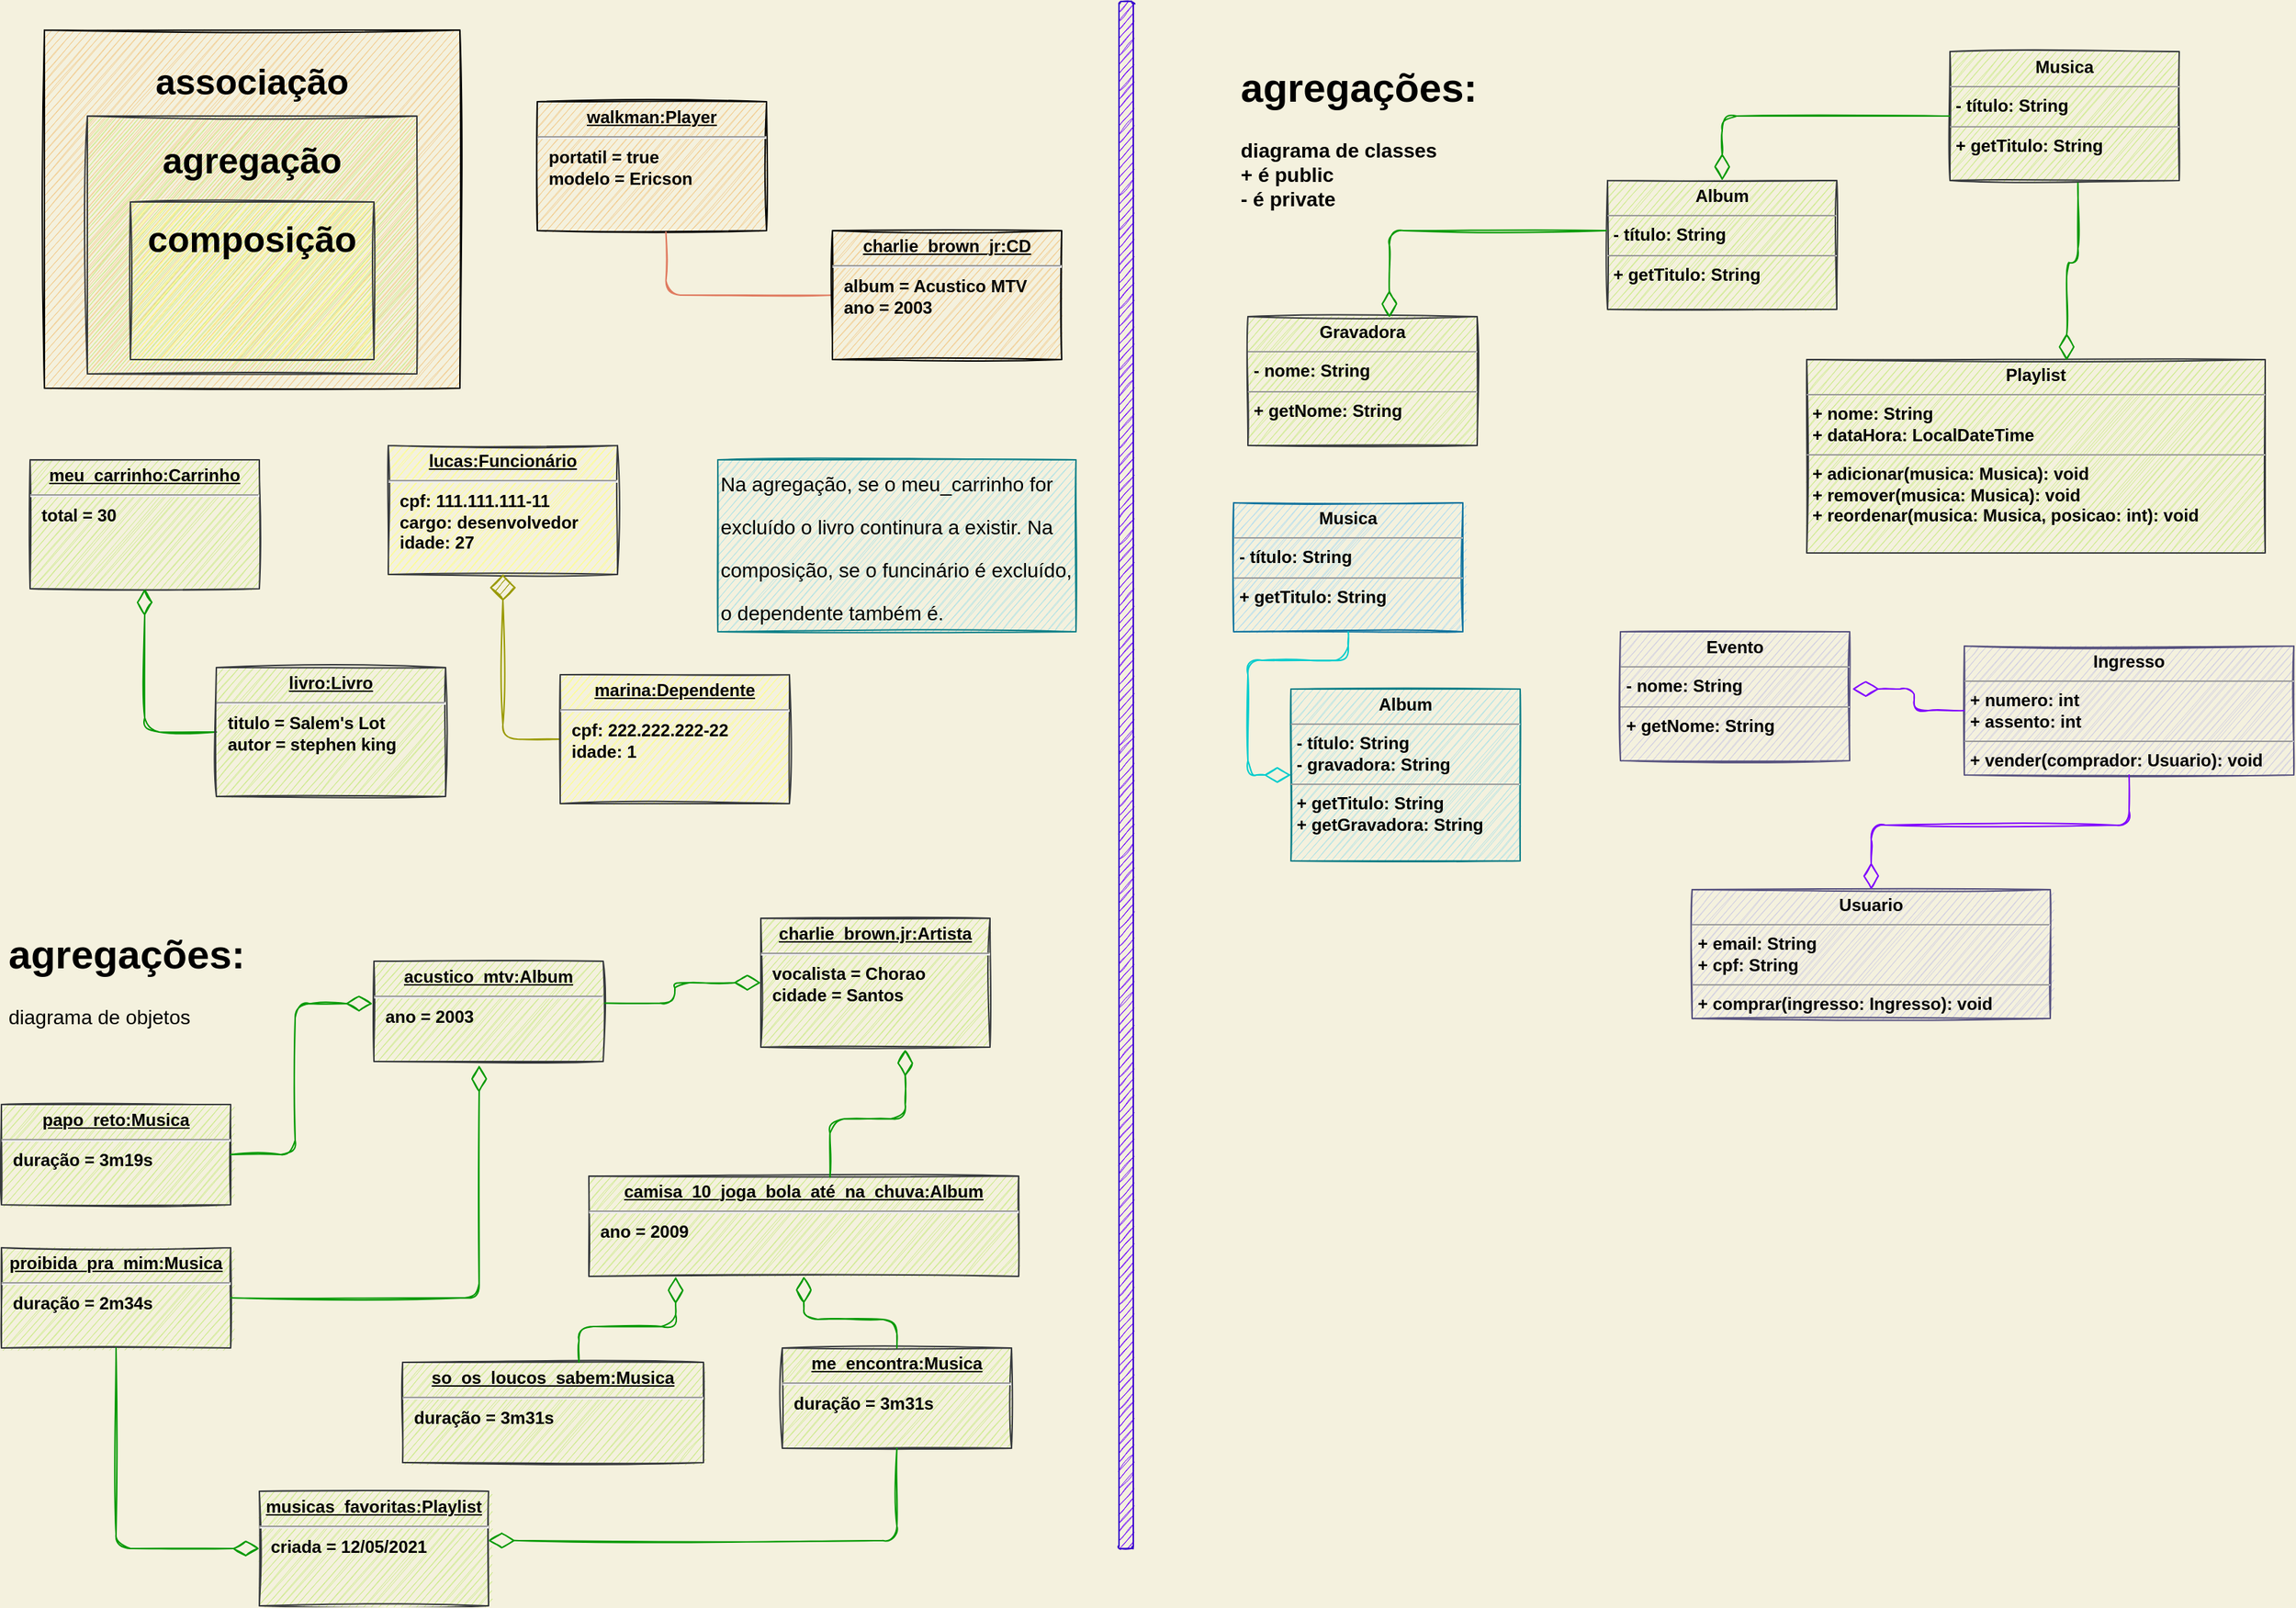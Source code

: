 <mxfile version="18.1.3" type="device"><diagram id="IR1mzdjfRpLflZi7iiMT" name="Page-1"><mxGraphModel dx="1422" dy="794" grid="1" gridSize="10" guides="1" tooltips="1" connect="1" arrows="1" fold="1" page="1" pageScale="1" pageWidth="827" pageHeight="1169" background="#F4F1DE" math="0" shadow="0"><root><mxCell id="0"/><mxCell id="1" parent="0"/><mxCell id="eGNEnY-xpS5idLWhx4ZI-6" value="&lt;b&gt;associação&lt;br&gt;&lt;br&gt;&lt;br&gt;&lt;br&gt;&lt;br&gt;&lt;br&gt;&lt;br&gt;&lt;/b&gt;" style="rounded=0;whiteSpace=wrap;html=1;glass=0;sketch=1;fontSize=25;fontColor=#000000;strokeColor=#000000;strokeWidth=1;fillColor=#F2CC8F;gradientColor=none;" parent="1" vertex="1"><mxGeometry x="70" y="50" width="290" height="250" as="geometry"/></mxCell><mxCell id="eGNEnY-xpS5idLWhx4ZI-8" value="&lt;p style=&quot;margin:0px;margin-top:4px;text-align:center;text-decoration:underline;&quot;&gt;&lt;b&gt;walkman:Player&lt;/b&gt;&lt;/p&gt;&lt;hr&gt;&lt;p style=&quot;margin:0px;margin-left:8px;&quot;&gt;&lt;b&gt;portatil = true&lt;br&gt;modelo = Ericson&lt;/b&gt;&lt;/p&gt;" style="verticalAlign=top;align=left;overflow=fill;fontSize=12;fontFamily=Helvetica;html=1;rounded=0;glass=0;sketch=1;fontColor=#000000;strokeColor=#000000;strokeWidth=1;fillColor=#F2CC8F;gradientColor=none;" parent="1" vertex="1"><mxGeometry x="414" y="100" width="160" height="90" as="geometry"/></mxCell><mxCell id="eGNEnY-xpS5idLWhx4ZI-10" style="edgeStyle=orthogonalEdgeStyle;sketch=1;orthogonalLoop=1;jettySize=auto;html=1;exitX=0;exitY=0.5;exitDx=0;exitDy=0;entryX=0.561;entryY=1.011;entryDx=0;entryDy=0;entryPerimeter=0;fontSize=25;fontColor=#000000;strokeColor=#E07A5F;fillColor=#F2CC8F;endArrow=none;endFill=0;rounded=1;" parent="1" source="eGNEnY-xpS5idLWhx4ZI-9" target="eGNEnY-xpS5idLWhx4ZI-8" edge="1"><mxGeometry relative="1" as="geometry"/></mxCell><mxCell id="eGNEnY-xpS5idLWhx4ZI-9" value="&lt;p style=&quot;margin:0px;margin-top:4px;text-align:center;text-decoration:underline;&quot;&gt;&lt;b&gt;charlie_brown_jr:CD&lt;/b&gt;&lt;/p&gt;&lt;hr&gt;&lt;p style=&quot;margin:0px;margin-left:8px;&quot;&gt;&lt;b&gt;album = Acustico MTV&lt;/b&gt;&lt;/p&gt;&lt;p style=&quot;margin:0px;margin-left:8px;&quot;&gt;&lt;b&gt;ano = 2003&lt;/b&gt;&lt;/p&gt;" style="verticalAlign=top;align=left;overflow=fill;fontSize=12;fontFamily=Helvetica;html=1;rounded=0;glass=0;sketch=1;fontColor=#000000;strokeColor=#000000;strokeWidth=1;fillColor=#F2CC8F;gradientColor=none;" parent="1" vertex="1"><mxGeometry x="620" y="190" width="160" height="90" as="geometry"/></mxCell><mxCell id="eGNEnY-xpS5idLWhx4ZI-12" value="&lt;b&gt;agregação&lt;br&gt;&lt;br&gt;&lt;br&gt;&lt;br&gt;&lt;br&gt;&lt;/b&gt;" style="rounded=0;whiteSpace=wrap;html=1;glass=0;sketch=1;fontSize=25;strokeColor=#36393d;strokeWidth=1;fillColor=#cdeb8b;fontColor=#000000;" parent="1" vertex="1"><mxGeometry x="100" y="110" width="230" height="180" as="geometry"/></mxCell><mxCell id="eGNEnY-xpS5idLWhx4ZI-13" value="&lt;b&gt;composição&lt;br&gt;&lt;br&gt;&lt;br&gt;&lt;/b&gt;" style="rounded=0;whiteSpace=wrap;html=1;glass=0;sketch=1;fontSize=25;strokeColor=#36393d;strokeWidth=1;fillColor=#ffff88;fontColor=#000000;" parent="1" vertex="1"><mxGeometry x="130" y="170" width="170" height="110" as="geometry"/></mxCell><mxCell id="eGNEnY-xpS5idLWhx4ZI-14" value="&lt;p style=&quot;margin:0px;margin-top:4px;text-align:center;text-decoration:underline;&quot;&gt;&lt;b&gt;meu_carrinho:Carrinho&lt;/b&gt;&lt;/p&gt;&lt;hr&gt;&lt;p style=&quot;margin:0px;margin-left:8px;&quot;&gt;&lt;b&gt;total = 30&lt;br&gt;&lt;/b&gt;&lt;/p&gt;" style="verticalAlign=top;align=left;overflow=fill;fontSize=12;fontFamily=Helvetica;html=1;rounded=0;glass=0;sketch=1;strokeColor=#36393d;strokeWidth=1;fillColor=#cdeb8b;fontColor=#000000;" parent="1" vertex="1"><mxGeometry x="60" y="350" width="160" height="90" as="geometry"/></mxCell><mxCell id="eGNEnY-xpS5idLWhx4ZI-16" style="edgeStyle=orthogonalEdgeStyle;rounded=1;sketch=1;orthogonalLoop=1;jettySize=auto;html=1;exitX=0;exitY=0.5;exitDx=0;exitDy=0;entryX=0.5;entryY=1;entryDx=0;entryDy=0;fontSize=25;fontColor=#000000;endArrow=diamondThin;endFill=0;strokeColor=#009900;fillColor=#F2CC8F;endSize=16;" parent="1" source="eGNEnY-xpS5idLWhx4ZI-15" target="eGNEnY-xpS5idLWhx4ZI-14" edge="1"><mxGeometry relative="1" as="geometry"/></mxCell><mxCell id="eGNEnY-xpS5idLWhx4ZI-15" value="&lt;p style=&quot;margin:0px;margin-top:4px;text-align:center;text-decoration:underline;&quot;&gt;&lt;b&gt;livro:Livro&lt;/b&gt;&lt;/p&gt;&lt;hr&gt;&lt;p style=&quot;margin:0px;margin-left:8px;&quot;&gt;&lt;b&gt;titulo = Salem's Lot&lt;/b&gt;&lt;/p&gt;&lt;p style=&quot;margin:0px;margin-left:8px;&quot;&gt;&lt;b&gt;autor = stephen king&lt;/b&gt;&lt;/p&gt;" style="verticalAlign=top;align=left;overflow=fill;fontSize=12;fontFamily=Helvetica;html=1;rounded=0;glass=0;sketch=1;strokeColor=#36393d;strokeWidth=1;fillColor=#cdeb8b;fontColor=#000000;" parent="1" vertex="1"><mxGeometry x="190" y="495" width="160" height="90" as="geometry"/></mxCell><mxCell id="eGNEnY-xpS5idLWhx4ZI-17" value="&lt;p style=&quot;margin:0px;margin-top:4px;text-align:center;text-decoration:underline;&quot;&gt;&lt;b&gt;lucas:Funcionário&lt;/b&gt;&lt;/p&gt;&lt;hr&gt;&lt;p style=&quot;margin:0px;margin-left:8px;&quot;&gt;&lt;b&gt;cpf: 111.111.111-11&lt;/b&gt;&lt;/p&gt;&lt;p style=&quot;margin:0px;margin-left:8px;&quot;&gt;&lt;b&gt;cargo: desenvolvedor&lt;br&gt;&lt;/b&gt;&lt;/p&gt;&lt;p style=&quot;margin:0px;margin-left:8px;&quot;&gt;&lt;b&gt;idade: 27&lt;/b&gt;&lt;/p&gt;" style="verticalAlign=top;align=left;overflow=fill;fontSize=12;fontFamily=Helvetica;html=1;rounded=0;glass=0;sketch=1;strokeColor=#36393d;strokeWidth=1;fillColor=#ffff88;fontColor=#000000;" parent="1" vertex="1"><mxGeometry x="310.0" y="340" width="160" height="90" as="geometry"/></mxCell><mxCell id="eGNEnY-xpS5idLWhx4ZI-18" style="edgeStyle=orthogonalEdgeStyle;rounded=1;sketch=1;orthogonalLoop=1;jettySize=auto;html=1;exitX=0;exitY=0.5;exitDx=0;exitDy=0;entryX=0.5;entryY=1;entryDx=0;entryDy=0;fontSize=25;fontColor=#000000;endArrow=diamond;endFill=1;strokeColor=#999900;fillColor=#F2CC8F;endSize=16;jumpSize=4;" parent="1" source="eGNEnY-xpS5idLWhx4ZI-20" target="eGNEnY-xpS5idLWhx4ZI-17" edge="1"><mxGeometry relative="1" as="geometry"><mxPoint x="499.94" y="535" as="sourcePoint"/></mxGeometry></mxCell><mxCell id="eGNEnY-xpS5idLWhx4ZI-20" value="&lt;p style=&quot;margin:0px;margin-top:4px;text-align:center;text-decoration:underline;&quot;&gt;&lt;b&gt;marina:Dependente&lt;/b&gt;&lt;/p&gt;&lt;hr&gt;&lt;p style=&quot;margin:0px;margin-left:8px;&quot;&gt;&lt;b&gt;cpf: 222.222.222-22&lt;/b&gt;&lt;/p&gt;&lt;p style=&quot;margin:0px;margin-left:8px;&quot;&gt;&lt;b&gt;idade: 1&lt;/b&gt;&lt;/p&gt;" style="verticalAlign=top;align=left;overflow=fill;fontSize=12;fontFamily=Helvetica;html=1;rounded=0;glass=0;sketch=1;strokeColor=#36393d;strokeWidth=1;fillColor=#ffff88;fontColor=#000000;" parent="1" vertex="1"><mxGeometry x="430.0" y="500" width="160" height="90" as="geometry"/></mxCell><mxCell id="eGNEnY-xpS5idLWhx4ZI-22" value="&lt;div style=&quot;&quot;&gt;&lt;span style=&quot;background-color: initial;&quot;&gt;&lt;font style=&quot;font-size: 14px;&quot;&gt;Na agregação, se o meu_carrinho for excluído o livro continura a existir. Na composição, se o funcinário é excluído, o dependente também é.&amp;nbsp;&amp;nbsp;&lt;/font&gt;&lt;/span&gt;&lt;/div&gt;" style="text;html=1;align=left;verticalAlign=bottom;whiteSpace=wrap;rounded=0;glass=0;sketch=1;fontSize=25;labelPosition=center;verticalLabelPosition=middle;shadow=0;fillColor=#b0e3e6;strokeColor=#0e8088;fontColor=#000000;" parent="1" vertex="1"><mxGeometry x="540" y="350" width="250" height="120" as="geometry"/></mxCell><mxCell id="eGNEnY-xpS5idLWhx4ZI-24" value="&lt;p style=&quot;margin:0px;margin-top:4px;text-align:center;text-decoration:underline;&quot;&gt;&lt;b&gt;papo_reto:Musica&lt;/b&gt;&lt;/p&gt;&lt;hr&gt;&lt;p style=&quot;margin:0px;margin-left:8px;&quot;&gt;&lt;b&gt;duração = 3m19s&lt;/b&gt;&lt;/p&gt;" style="verticalAlign=top;align=left;overflow=fill;fontSize=12;fontFamily=Helvetica;html=1;rounded=0;glass=0;sketch=1;strokeColor=#36393d;strokeWidth=1;fillColor=#cdeb8b;fontColor=#000000;" parent="1" vertex="1"><mxGeometry x="40" y="800" width="160" height="70" as="geometry"/></mxCell><mxCell id="eGNEnY-xpS5idLWhx4ZI-25" value="&lt;h1&gt;agregações:&lt;/h1&gt;&lt;div&gt;diagrama de objetos&lt;/div&gt;" style="text;html=1;strokeColor=none;fillColor=none;spacing=5;spacingTop=-20;whiteSpace=wrap;overflow=hidden;rounded=0;shadow=0;glass=0;sketch=1;fontSize=14;fontColor=#000000;" parent="1" vertex="1"><mxGeometry x="40" y="670" width="190" height="80" as="geometry"/></mxCell><mxCell id="eGNEnY-xpS5idLWhx4ZI-26" value="&lt;p style=&quot;margin:0px;margin-top:4px;text-align:center;text-decoration:underline;&quot;&gt;&lt;b&gt;proibida_pra_mim:Musica&lt;/b&gt;&lt;/p&gt;&lt;hr&gt;&lt;p style=&quot;margin:0px;margin-left:8px;&quot;&gt;&lt;b&gt;duração = 2m34s&lt;/b&gt;&lt;/p&gt;" style="verticalAlign=top;align=left;overflow=fill;fontSize=12;fontFamily=Helvetica;html=1;rounded=0;glass=0;sketch=1;strokeColor=#36393d;strokeWidth=1;fillColor=#cdeb8b;fontColor=#000000;" parent="1" vertex="1"><mxGeometry x="40" y="900" width="160" height="70" as="geometry"/></mxCell><mxCell id="eGNEnY-xpS5idLWhx4ZI-27" value="&lt;p style=&quot;margin:0px;margin-top:4px;text-align:center;text-decoration:underline;&quot;&gt;&lt;b&gt;charlie_brown.jr:Artista&lt;/b&gt;&lt;/p&gt;&lt;hr&gt;&lt;p style=&quot;margin:0px;margin-left:8px;&quot;&gt;&lt;b&gt;vocalista = Chorao&lt;/b&gt;&lt;/p&gt;&lt;p style=&quot;margin:0px;margin-left:8px;&quot;&gt;&lt;b&gt;cidade = Santos&lt;/b&gt;&lt;/p&gt;" style="verticalAlign=top;align=left;overflow=fill;fontSize=12;fontFamily=Helvetica;html=1;rounded=0;glass=0;sketch=1;strokeColor=#36393d;strokeWidth=1;fillColor=#cdeb8b;fontColor=#000000;" parent="1" vertex="1"><mxGeometry x="570" y="670" width="160" height="90" as="geometry"/></mxCell><mxCell id="eGNEnY-xpS5idLWhx4ZI-28" value="&lt;p style=&quot;margin:0px;margin-top:4px;text-align:center;text-decoration:underline;&quot;&gt;&lt;b&gt;acustico_mtv:Album&lt;/b&gt;&lt;/p&gt;&lt;hr&gt;&lt;p style=&quot;margin:0px;margin-left:8px;&quot;&gt;&lt;b&gt;ano = 2003&lt;/b&gt;&lt;/p&gt;" style="verticalAlign=top;align=left;overflow=fill;fontSize=12;fontFamily=Helvetica;html=1;rounded=0;glass=0;sketch=1;strokeColor=#36393d;strokeWidth=1;fillColor=#cdeb8b;fontColor=#000000;" parent="1" vertex="1"><mxGeometry x="300" y="700" width="160" height="70" as="geometry"/></mxCell><mxCell id="eGNEnY-xpS5idLWhx4ZI-31" style="edgeStyle=orthogonalEdgeStyle;rounded=1;sketch=1;orthogonalLoop=1;jettySize=auto;html=1;exitX=1;exitY=0.5;exitDx=0;exitDy=0;entryX=-0.006;entryY=0.423;entryDx=0;entryDy=0;fontSize=25;fontColor=#000000;endArrow=diamondThin;endFill=0;strokeColor=#009900;fillColor=#F2CC8F;endSize=16;entryPerimeter=0;" parent="1" source="eGNEnY-xpS5idLWhx4ZI-24" target="eGNEnY-xpS5idLWhx4ZI-28" edge="1"><mxGeometry relative="1" as="geometry"><mxPoint x="200" y="550" as="sourcePoint"/><mxPoint x="150" y="450" as="targetPoint"/></mxGeometry></mxCell><mxCell id="eGNEnY-xpS5idLWhx4ZI-32" style="edgeStyle=orthogonalEdgeStyle;rounded=1;sketch=1;orthogonalLoop=1;jettySize=auto;html=1;exitX=1;exitY=0.5;exitDx=0;exitDy=0;entryX=0.459;entryY=1.038;entryDx=0;entryDy=0;fontSize=25;fontColor=#000000;endArrow=diamondThin;endFill=0;strokeColor=#009900;fillColor=#F2CC8F;endSize=16;entryPerimeter=0;" parent="1" source="eGNEnY-xpS5idLWhx4ZI-26" target="eGNEnY-xpS5idLWhx4ZI-28" edge="1"><mxGeometry relative="1" as="geometry"><mxPoint x="260" y="915" as="sourcePoint"/><mxPoint x="309.04" y="759.61" as="targetPoint"/></mxGeometry></mxCell><mxCell id="eGNEnY-xpS5idLWhx4ZI-33" style="edgeStyle=orthogonalEdgeStyle;rounded=1;sketch=1;orthogonalLoop=1;jettySize=auto;html=1;exitX=1.007;exitY=0.418;exitDx=0;exitDy=0;entryX=0;entryY=0.5;entryDx=0;entryDy=0;fontSize=25;fontColor=#000000;endArrow=diamondThin;endFill=0;strokeColor=#009900;fillColor=#F2CC8F;endSize=16;exitPerimeter=0;" parent="1" source="eGNEnY-xpS5idLWhx4ZI-28" target="eGNEnY-xpS5idLWhx4ZI-27" edge="1"><mxGeometry relative="1" as="geometry"><mxPoint x="450" y="910" as="sourcePoint"/><mxPoint x="383.44" y="802.66" as="targetPoint"/></mxGeometry></mxCell><mxCell id="eGNEnY-xpS5idLWhx4ZI-34" value="&lt;p style=&quot;margin:0px;margin-top:4px;text-align:center;text-decoration:underline;&quot;&gt;&lt;b&gt;musicas_favoritas:Playlist&lt;/b&gt;&lt;/p&gt;&lt;hr&gt;&lt;p style=&quot;margin:0px;margin-left:8px;&quot;&gt;&lt;b&gt;criada = 12/05/2021&lt;/b&gt;&lt;/p&gt;" style="verticalAlign=top;align=left;overflow=fill;fontSize=12;fontFamily=Helvetica;html=1;rounded=0;glass=0;sketch=1;strokeColor=#36393d;strokeWidth=1;fillColor=#cdeb8b;fontColor=#000000;" parent="1" vertex="1"><mxGeometry x="220" y="1070" width="160" height="80" as="geometry"/></mxCell><mxCell id="eGNEnY-xpS5idLWhx4ZI-35" style="edgeStyle=orthogonalEdgeStyle;rounded=1;sketch=1;orthogonalLoop=1;jettySize=auto;html=1;exitX=0.5;exitY=1;exitDx=0;exitDy=0;entryX=0;entryY=0.5;entryDx=0;entryDy=0;fontSize=25;fontColor=#000000;endArrow=diamondThin;endFill=0;strokeColor=#009900;fillColor=#F2CC8F;endSize=16;" parent="1" source="eGNEnY-xpS5idLWhx4ZI-26" target="eGNEnY-xpS5idLWhx4ZI-34" edge="1"><mxGeometry relative="1" as="geometry"><mxPoint x="471.12" y="759.26" as="sourcePoint"/><mxPoint x="600" y="765" as="targetPoint"/></mxGeometry></mxCell><mxCell id="eGNEnY-xpS5idLWhx4ZI-36" value="&lt;p style=&quot;margin:0px;margin-top:4px;text-align:center;text-decoration:underline;&quot;&gt;&lt;b&gt;camisa_10_joga_bola_até_na_chuva:Album&lt;/b&gt;&lt;/p&gt;&lt;hr&gt;&lt;p style=&quot;margin:0px;margin-left:8px;&quot;&gt;&lt;b&gt;ano = 2009&lt;/b&gt;&lt;/p&gt;" style="verticalAlign=top;align=left;overflow=fill;fontSize=12;fontFamily=Helvetica;html=1;rounded=0;glass=0;sketch=1;strokeColor=#36393d;strokeWidth=1;fillColor=#cdeb8b;fontColor=#000000;" parent="1" vertex="1"><mxGeometry x="450" y="850" width="300" height="70" as="geometry"/></mxCell><mxCell id="eGNEnY-xpS5idLWhx4ZI-38" value="&lt;p style=&quot;margin:0px;margin-top:4px;text-align:center;text-decoration:underline;&quot;&gt;&lt;b&gt;me_encontra:Musica&lt;/b&gt;&lt;/p&gt;&lt;hr&gt;&lt;p style=&quot;margin:0px;margin-left:8px;&quot;&gt;&lt;b&gt;duração = 3m31s&lt;/b&gt;&lt;/p&gt;" style="verticalAlign=top;align=left;overflow=fill;fontSize=12;fontFamily=Helvetica;html=1;rounded=0;glass=0;sketch=1;strokeColor=#36393d;strokeWidth=1;fillColor=#cdeb8b;fontColor=#000000;" parent="1" vertex="1"><mxGeometry x="585" y="970" width="160" height="70" as="geometry"/></mxCell><mxCell id="eGNEnY-xpS5idLWhx4ZI-39" style="edgeStyle=orthogonalEdgeStyle;rounded=1;sketch=1;orthogonalLoop=1;jettySize=auto;html=1;exitX=0.5;exitY=0;exitDx=0;exitDy=0;entryX=0.5;entryY=1;entryDx=0;entryDy=0;fontSize=25;fontColor=#000000;endArrow=diamondThin;endFill=0;strokeColor=#009900;fillColor=#F2CC8F;endSize=16;" parent="1" source="eGNEnY-xpS5idLWhx4ZI-38" target="eGNEnY-xpS5idLWhx4ZI-36" edge="1"><mxGeometry relative="1" as="geometry"><mxPoint x="190" y="900" as="sourcePoint"/><mxPoint x="383.44" y="802.66" as="targetPoint"/></mxGeometry></mxCell><mxCell id="eGNEnY-xpS5idLWhx4ZI-40" style="edgeStyle=orthogonalEdgeStyle;rounded=1;sketch=1;orthogonalLoop=1;jettySize=auto;html=1;exitX=0.5;exitY=1;exitDx=0;exitDy=0;entryX=0.998;entryY=0.43;entryDx=0;entryDy=0;fontSize=25;fontColor=#000000;endArrow=diamondThin;endFill=0;strokeColor=#009900;fillColor=#F2CC8F;endSize=16;entryPerimeter=0;" parent="1" source="eGNEnY-xpS5idLWhx4ZI-38" target="eGNEnY-xpS5idLWhx4ZI-34" edge="1"><mxGeometry relative="1" as="geometry"><mxPoint x="675" y="980" as="sourcePoint"/><mxPoint x="610" y="930" as="targetPoint"/></mxGeometry></mxCell><mxCell id="eGNEnY-xpS5idLWhx4ZI-41" style="edgeStyle=orthogonalEdgeStyle;rounded=1;sketch=1;orthogonalLoop=1;jettySize=auto;html=1;exitX=0.561;exitY=0.009;exitDx=0;exitDy=0;entryX=0.63;entryY=1.018;entryDx=0;entryDy=0;fontSize=25;fontColor=#000000;endArrow=diamondThin;endFill=0;strokeColor=#009900;fillColor=#F2CC8F;endSize=16;exitPerimeter=0;entryPerimeter=0;" parent="1" source="eGNEnY-xpS5idLWhx4ZI-36" target="eGNEnY-xpS5idLWhx4ZI-27" edge="1"><mxGeometry relative="1" as="geometry"><mxPoint x="675" y="980" as="sourcePoint"/><mxPoint x="610" y="930" as="targetPoint"/></mxGeometry></mxCell><mxCell id="eGNEnY-xpS5idLWhx4ZI-42" value="&lt;p style=&quot;margin:0px;margin-top:4px;text-align:center;text-decoration:underline;&quot;&gt;&lt;b&gt;so_os_loucos_sabem:Musica&lt;/b&gt;&lt;/p&gt;&lt;hr&gt;&lt;p style=&quot;margin:0px;margin-left:8px;&quot;&gt;&lt;b&gt;duração = 3m31s&lt;/b&gt;&lt;/p&gt;" style="verticalAlign=top;align=left;overflow=fill;fontSize=12;fontFamily=Helvetica;html=1;rounded=0;glass=0;sketch=1;strokeColor=#36393d;strokeWidth=1;fillColor=#cdeb8b;fontColor=#000000;" parent="1" vertex="1"><mxGeometry x="320" y="980" width="210" height="70" as="geometry"/></mxCell><mxCell id="eGNEnY-xpS5idLWhx4ZI-43" style="edgeStyle=orthogonalEdgeStyle;rounded=1;sketch=1;orthogonalLoop=1;jettySize=auto;html=1;exitX=0.586;exitY=-0.001;exitDx=0;exitDy=0;entryX=0.202;entryY=1.004;entryDx=0;entryDy=0;fontSize=25;fontColor=#000000;endArrow=diamondThin;endFill=0;strokeColor=#009900;fillColor=#F2CC8F;endSize=16;exitPerimeter=0;entryPerimeter=0;" parent="1" source="eGNEnY-xpS5idLWhx4ZI-42" target="eGNEnY-xpS5idLWhx4ZI-36" edge="1"><mxGeometry relative="1" as="geometry"><mxPoint x="675" y="980" as="sourcePoint"/><mxPoint x="610" y="930" as="targetPoint"/></mxGeometry></mxCell><mxCell id="eGNEnY-xpS5idLWhx4ZI-45" value="&lt;h1&gt;agregações:&lt;/h1&gt;&lt;div&gt;diagrama de classes&lt;/div&gt;&lt;div&gt;+ é public&lt;/div&gt;&lt;div&gt;- é private&lt;/div&gt;" style="text;html=1;strokeColor=none;fillColor=none;spacing=5;spacingTop=-20;whiteSpace=wrap;overflow=hidden;rounded=0;shadow=0;glass=0;sketch=1;fontSize=14;fontColor=#000000;fontStyle=1" parent="1" vertex="1"><mxGeometry x="900" y="65" width="190" height="120" as="geometry"/></mxCell><mxCell id="eGNEnY-xpS5idLWhx4ZI-61" value="&lt;p style=&quot;margin:0px;margin-top:4px;text-align:center;&quot;&gt;&lt;b&gt;Musica&lt;/b&gt;&lt;/p&gt;&lt;hr size=&quot;1&quot;&gt;&lt;p style=&quot;margin:0px;margin-left:4px;&quot;&gt;&lt;b&gt;- título: String&lt;/b&gt;&lt;/p&gt;&lt;hr size=&quot;1&quot;&gt;&lt;p style=&quot;margin:0px;margin-left:4px;&quot;&gt;&lt;b&gt;+ getTitulo: String&lt;/b&gt;&lt;/p&gt;" style="verticalAlign=top;align=left;overflow=fill;fontSize=12;fontFamily=Helvetica;html=1;rounded=0;shadow=0;glass=0;sketch=1;strokeColor=#36393d;strokeWidth=1;fillColor=#cdeb8b;fontColor=#000000;" parent="1" vertex="1"><mxGeometry x="1400" y="65" width="160" height="90" as="geometry"/></mxCell><mxCell id="eGNEnY-xpS5idLWhx4ZI-63" value="" style="rounded=1;whiteSpace=wrap;html=1;shadow=0;glass=0;sketch=1;fontSize=14;strokeColor=#3700CC;strokeWidth=1;fillColor=#6a00ff;fontColor=#000000;" parent="1" vertex="1"><mxGeometry x="820" y="30" width="10" height="1080" as="geometry"/></mxCell><mxCell id="eGNEnY-xpS5idLWhx4ZI-83" value="&lt;p style=&quot;margin:0px;margin-top:4px;text-align:center;&quot;&gt;&lt;b&gt;Album&lt;/b&gt;&lt;/p&gt;&lt;hr size=&quot;1&quot;&gt;&lt;p style=&quot;margin:0px;margin-left:4px;&quot;&gt;&lt;b&gt;- título: String&lt;/b&gt;&lt;/p&gt;&lt;hr size=&quot;1&quot;&gt;&lt;p style=&quot;margin:0px;margin-left:4px;&quot;&gt;&lt;b&gt;+ getTitulo: String&lt;/b&gt;&lt;/p&gt;" style="verticalAlign=top;align=left;overflow=fill;fontSize=12;fontFamily=Helvetica;html=1;rounded=0;shadow=0;glass=0;sketch=1;strokeColor=#36393d;strokeWidth=1;fillColor=#cdeb8b;fontColor=#000000;" parent="1" vertex="1"><mxGeometry x="1161" y="155" width="160" height="90" as="geometry"/></mxCell><mxCell id="eGNEnY-xpS5idLWhx4ZI-84" style="edgeStyle=orthogonalEdgeStyle;rounded=1;sketch=1;orthogonalLoop=1;jettySize=auto;html=1;exitX=0;exitY=0.5;exitDx=0;exitDy=0;entryX=0.5;entryY=0;entryDx=0;entryDy=0;fontSize=25;fontColor=#000000;endArrow=diamondThin;endFill=0;strokeColor=#009900;fillColor=#F2CC8F;endSize=16;" parent="1" source="eGNEnY-xpS5idLWhx4ZI-61" target="eGNEnY-xpS5idLWhx4ZI-83" edge="1"><mxGeometry relative="1" as="geometry"><mxPoint x="1180" y="390" as="sourcePoint"/><mxPoint x="1130" y="290" as="targetPoint"/></mxGeometry></mxCell><mxCell id="eGNEnY-xpS5idLWhx4ZI-85" value="&lt;p style=&quot;margin:0px;margin-top:4px;text-align:center;&quot;&gt;&lt;b&gt;Gravadora&lt;/b&gt;&lt;/p&gt;&lt;hr size=&quot;1&quot;&gt;&lt;p style=&quot;margin:0px;margin-left:4px;&quot;&gt;&lt;b&gt;- nome: String&lt;/b&gt;&lt;/p&gt;&lt;hr size=&quot;1&quot;&gt;&lt;p style=&quot;margin:0px;margin-left:4px;&quot;&gt;&lt;b&gt;+ getNome: String&lt;/b&gt;&lt;/p&gt;" style="verticalAlign=top;align=left;overflow=fill;fontSize=12;fontFamily=Helvetica;html=1;rounded=0;shadow=0;glass=0;sketch=1;strokeColor=#36393d;strokeWidth=1;fillColor=#cdeb8b;fontColor=#000000;" parent="1" vertex="1"><mxGeometry x="910" y="250" width="160" height="90" as="geometry"/></mxCell><mxCell id="eGNEnY-xpS5idLWhx4ZI-86" style="edgeStyle=orthogonalEdgeStyle;rounded=1;sketch=1;orthogonalLoop=1;jettySize=auto;html=1;exitX=-0.006;exitY=0.389;exitDx=0;exitDy=0;entryX=0.617;entryY=0.007;entryDx=0;entryDy=0;fontSize=25;fontColor=#000000;endArrow=diamondThin;endFill=0;strokeColor=#009900;fillColor=#F2CC8F;endSize=16;entryPerimeter=0;exitPerimeter=0;" parent="1" source="eGNEnY-xpS5idLWhx4ZI-83" target="eGNEnY-xpS5idLWhx4ZI-85" edge="1"><mxGeometry relative="1" as="geometry"><mxPoint x="1410" y="155" as="sourcePoint"/><mxPoint x="1333.72" y="214.59" as="targetPoint"/></mxGeometry></mxCell><mxCell id="eGNEnY-xpS5idLWhx4ZI-88" value="&lt;p style=&quot;margin:0px;margin-top:4px;text-align:center;&quot;&gt;&lt;b&gt;Album&lt;/b&gt;&lt;/p&gt;&lt;hr size=&quot;1&quot;&gt;&lt;p style=&quot;margin:0px;margin-left:4px;&quot;&gt;&lt;b&gt;- título: String&lt;/b&gt;&lt;/p&gt;&lt;p style=&quot;margin:0px;margin-left:4px;&quot;&gt;&lt;b&gt;- gravadora: String&lt;/b&gt;&lt;/p&gt;&lt;hr size=&quot;1&quot;&gt;&lt;p style=&quot;margin:0px;margin-left:4px;&quot;&gt;&lt;b&gt;+ getTitulo: String&lt;/b&gt;&lt;/p&gt;&lt;p style=&quot;margin:0px;margin-left:4px;&quot;&gt;&lt;b&gt;+ getGravadora: String&lt;/b&gt;&lt;b&gt;&lt;br&gt;&lt;/b&gt;&lt;/p&gt;" style="verticalAlign=top;align=left;overflow=fill;fontSize=12;fontFamily=Helvetica;html=1;rounded=0;shadow=0;glass=0;sketch=1;strokeColor=#0e8088;strokeWidth=1;fillColor=#b0e3e6;fontColor=#000000;" parent="1" vertex="1"><mxGeometry x="940" y="510" width="160" height="120" as="geometry"/></mxCell><mxCell id="eGNEnY-xpS5idLWhx4ZI-89" value="&lt;p style=&quot;margin:0px;margin-top:4px;text-align:center;&quot;&gt;&lt;b&gt;Musica&lt;/b&gt;&lt;/p&gt;&lt;hr size=&quot;1&quot;&gt;&lt;p style=&quot;margin:0px;margin-left:4px;&quot;&gt;&lt;b&gt;- título: String&lt;/b&gt;&lt;/p&gt;&lt;hr size=&quot;1&quot;&gt;&lt;p style=&quot;margin:0px;margin-left:4px;&quot;&gt;&lt;b&gt;+ getTitulo: String&lt;/b&gt;&lt;/p&gt;" style="verticalAlign=top;align=left;overflow=fill;fontSize=12;fontFamily=Helvetica;html=1;rounded=0;shadow=0;glass=0;sketch=1;strokeColor=#10739e;strokeWidth=1;fillColor=#b1ddf0;fontColor=#000000;" parent="1" vertex="1"><mxGeometry x="900" y="380" width="160" height="90" as="geometry"/></mxCell><mxCell id="eGNEnY-xpS5idLWhx4ZI-90" style="edgeStyle=orthogonalEdgeStyle;rounded=1;sketch=1;orthogonalLoop=1;jettySize=auto;html=1;entryX=0;entryY=0.5;entryDx=0;entryDy=0;fontSize=25;fontColor=#000000;endArrow=diamondThin;endFill=0;strokeColor=#00CCCC;fillColor=#F2CC8F;endSize=16;" parent="1" source="eGNEnY-xpS5idLWhx4ZI-89" target="eGNEnY-xpS5idLWhx4ZI-88" edge="1"><mxGeometry relative="1" as="geometry"><mxPoint x="840" y="290" as="sourcePoint"/><mxPoint x="681" y="335" as="targetPoint"/></mxGeometry></mxCell><mxCell id="eGNEnY-xpS5idLWhx4ZI-91" value="&lt;p style=&quot;margin:0px;margin-top:4px;text-align:center;&quot;&gt;&lt;b&gt;Playlist&lt;/b&gt;&lt;/p&gt;&lt;hr size=&quot;1&quot;&gt;&lt;p style=&quot;margin:0px;margin-left:4px;&quot;&gt;&lt;b&gt;+ nome: String&lt;/b&gt;&lt;/p&gt;&lt;p style=&quot;margin:0px;margin-left:4px;&quot;&gt;&lt;b&gt;+ dataHora: LocalDateTime&lt;/b&gt;&lt;/p&gt;&lt;hr size=&quot;1&quot;&gt;&lt;p style=&quot;margin:0px;margin-left:4px;&quot;&gt;&lt;b&gt;+ adicionar(musica: Musica): void&lt;/b&gt;&lt;/p&gt;&lt;p style=&quot;margin:0px;margin-left:4px;&quot;&gt;&lt;b&gt;+ remover(&lt;/b&gt;&lt;b&gt;musica: Musica&lt;/b&gt;&lt;b&gt;): void&lt;/b&gt;&lt;b&gt;&lt;br&gt;&lt;/b&gt;&lt;/p&gt;&lt;p style=&quot;margin:0px;margin-left:4px;&quot;&gt;&lt;b&gt;+ reordenar(&lt;/b&gt;&lt;b&gt;musica: Musica, posicao: int&lt;/b&gt;&lt;b&gt;): void&lt;/b&gt;&lt;b&gt;&lt;br&gt;&lt;/b&gt;&lt;/p&gt;" style="verticalAlign=top;align=left;overflow=fill;fontSize=12;fontFamily=Helvetica;html=1;rounded=0;shadow=0;glass=0;sketch=1;strokeColor=#36393d;strokeWidth=1;fillColor=#cdeb8b;fontColor=#000000;" parent="1" vertex="1"><mxGeometry x="1300" y="280" width="320" height="135" as="geometry"/></mxCell><mxCell id="eGNEnY-xpS5idLWhx4ZI-92" style="edgeStyle=orthogonalEdgeStyle;rounded=1;sketch=1;orthogonalLoop=1;jettySize=auto;html=1;exitX=0.558;exitY=1.02;exitDx=0;exitDy=0;entryX=0.567;entryY=0.005;entryDx=0;entryDy=0;fontSize=25;fontColor=#000000;endArrow=diamondThin;endFill=0;strokeColor=#009900;fillColor=#F2CC8F;endSize=16;exitPerimeter=0;entryPerimeter=0;" parent="1" source="eGNEnY-xpS5idLWhx4ZI-61" target="eGNEnY-xpS5idLWhx4ZI-91" edge="1"><mxGeometry relative="1" as="geometry"><mxPoint x="1410" y="120" as="sourcePoint"/><mxPoint x="1251" y="165" as="targetPoint"/></mxGeometry></mxCell><mxCell id="eGNEnY-xpS5idLWhx4ZI-93" value="&lt;p style=&quot;margin:0px;margin-top:4px;text-align:center;&quot;&gt;&lt;b&gt;Evento&lt;/b&gt;&lt;/p&gt;&lt;hr size=&quot;1&quot;&gt;&lt;p style=&quot;margin:0px;margin-left:4px;&quot;&gt;&lt;b&gt;- nome: String&lt;/b&gt;&lt;/p&gt;&lt;hr size=&quot;1&quot;&gt;&lt;p style=&quot;margin:0px;margin-left:4px;&quot;&gt;&lt;b&gt;+ getNome: String&lt;/b&gt;&lt;/p&gt;" style="verticalAlign=top;align=left;overflow=fill;fontSize=12;fontFamily=Helvetica;html=1;rounded=0;shadow=0;glass=0;sketch=1;strokeColor=#56517e;strokeWidth=1;fillColor=#d0cee2;fontColor=#000000;" parent="1" vertex="1"><mxGeometry x="1170" y="470" width="160" height="90" as="geometry"/></mxCell><mxCell id="eGNEnY-xpS5idLWhx4ZI-95" value="&lt;p style=&quot;margin:0px;margin-top:4px;text-align:center;&quot;&gt;&lt;b&gt;Ingresso&lt;/b&gt;&lt;/p&gt;&lt;hr size=&quot;1&quot;&gt;&lt;p style=&quot;margin:0px;margin-left:4px;&quot;&gt;&lt;b&gt;+ numero: int&lt;/b&gt;&lt;/p&gt;&lt;p style=&quot;margin:0px;margin-left:4px;&quot;&gt;&lt;b&gt;+ assento: int&lt;/b&gt;&lt;/p&gt;&lt;hr size=&quot;1&quot;&gt;&lt;p style=&quot;margin:0px;margin-left:4px;&quot;&gt;&lt;b&gt;+ vender(comprador: Usuario): void&lt;/b&gt;&lt;/p&gt;" style="verticalAlign=top;align=left;overflow=fill;fontSize=12;fontFamily=Helvetica;html=1;rounded=0;shadow=0;glass=0;sketch=1;strokeColor=#56517e;strokeWidth=1;fillColor=#d0cee2;fontColor=#000000;" parent="1" vertex="1"><mxGeometry x="1410" y="480" width="230" height="90" as="geometry"/></mxCell><mxCell id="eGNEnY-xpS5idLWhx4ZI-96" style="edgeStyle=orthogonalEdgeStyle;rounded=1;sketch=1;orthogonalLoop=1;jettySize=auto;html=1;entryX=1.011;entryY=0.444;entryDx=0;entryDy=0;fontSize=25;fontColor=#000000;endArrow=diamondThin;endFill=0;strokeColor=#7F00FF;fillColor=#F2CC8F;endSize=16;exitX=0;exitY=0.5;exitDx=0;exitDy=0;entryPerimeter=0;" parent="1" source="eGNEnY-xpS5idLWhx4ZI-95" target="eGNEnY-xpS5idLWhx4ZI-93" edge="1"><mxGeometry relative="1" as="geometry"><mxPoint x="1390.034" y="560" as="sourcePoint"/><mxPoint x="1350" y="660" as="targetPoint"/></mxGeometry></mxCell><mxCell id="eGNEnY-xpS5idLWhx4ZI-97" value="&lt;p style=&quot;margin:0px;margin-top:4px;text-align:center;&quot;&gt;&lt;b&gt;Usuario&lt;/b&gt;&lt;/p&gt;&lt;hr size=&quot;1&quot;&gt;&lt;p style=&quot;margin:0px;margin-left:4px;&quot;&gt;&lt;b&gt;+ email: String&lt;/b&gt;&lt;/p&gt;&lt;p style=&quot;margin:0px;margin-left:4px;&quot;&gt;&lt;b&gt;+ cpf: String&lt;/b&gt;&lt;/p&gt;&lt;hr size=&quot;1&quot;&gt;&lt;p style=&quot;margin:0px;margin-left:4px;&quot;&gt;&lt;b&gt;+ comprar(ingresso: Ingresso): void&lt;/b&gt;&lt;/p&gt;" style="verticalAlign=top;align=left;overflow=fill;fontSize=12;fontFamily=Helvetica;html=1;rounded=0;shadow=0;glass=0;sketch=1;strokeColor=#56517e;strokeWidth=1;fillColor=#d0cee2;fontColor=#000000;" parent="1" vertex="1"><mxGeometry x="1220" y="650" width="250" height="90" as="geometry"/></mxCell><mxCell id="eGNEnY-xpS5idLWhx4ZI-98" style="edgeStyle=orthogonalEdgeStyle;rounded=1;sketch=1;orthogonalLoop=1;jettySize=auto;html=1;fontSize=25;fontColor=#000000;endArrow=diamondThin;endFill=0;strokeColor=#7F00FF;fillColor=#F2CC8F;endSize=16;exitX=0.5;exitY=1;exitDx=0;exitDy=0;entryX=0.5;entryY=0;entryDx=0;entryDy=0;" parent="1" source="eGNEnY-xpS5idLWhx4ZI-95" target="eGNEnY-xpS5idLWhx4ZI-97" edge="1"><mxGeometry relative="1" as="geometry"><mxPoint x="1450" y="650" as="sourcePoint"/><mxPoint x="1310" y="620" as="targetPoint"/></mxGeometry></mxCell></root></mxGraphModel></diagram></mxfile>